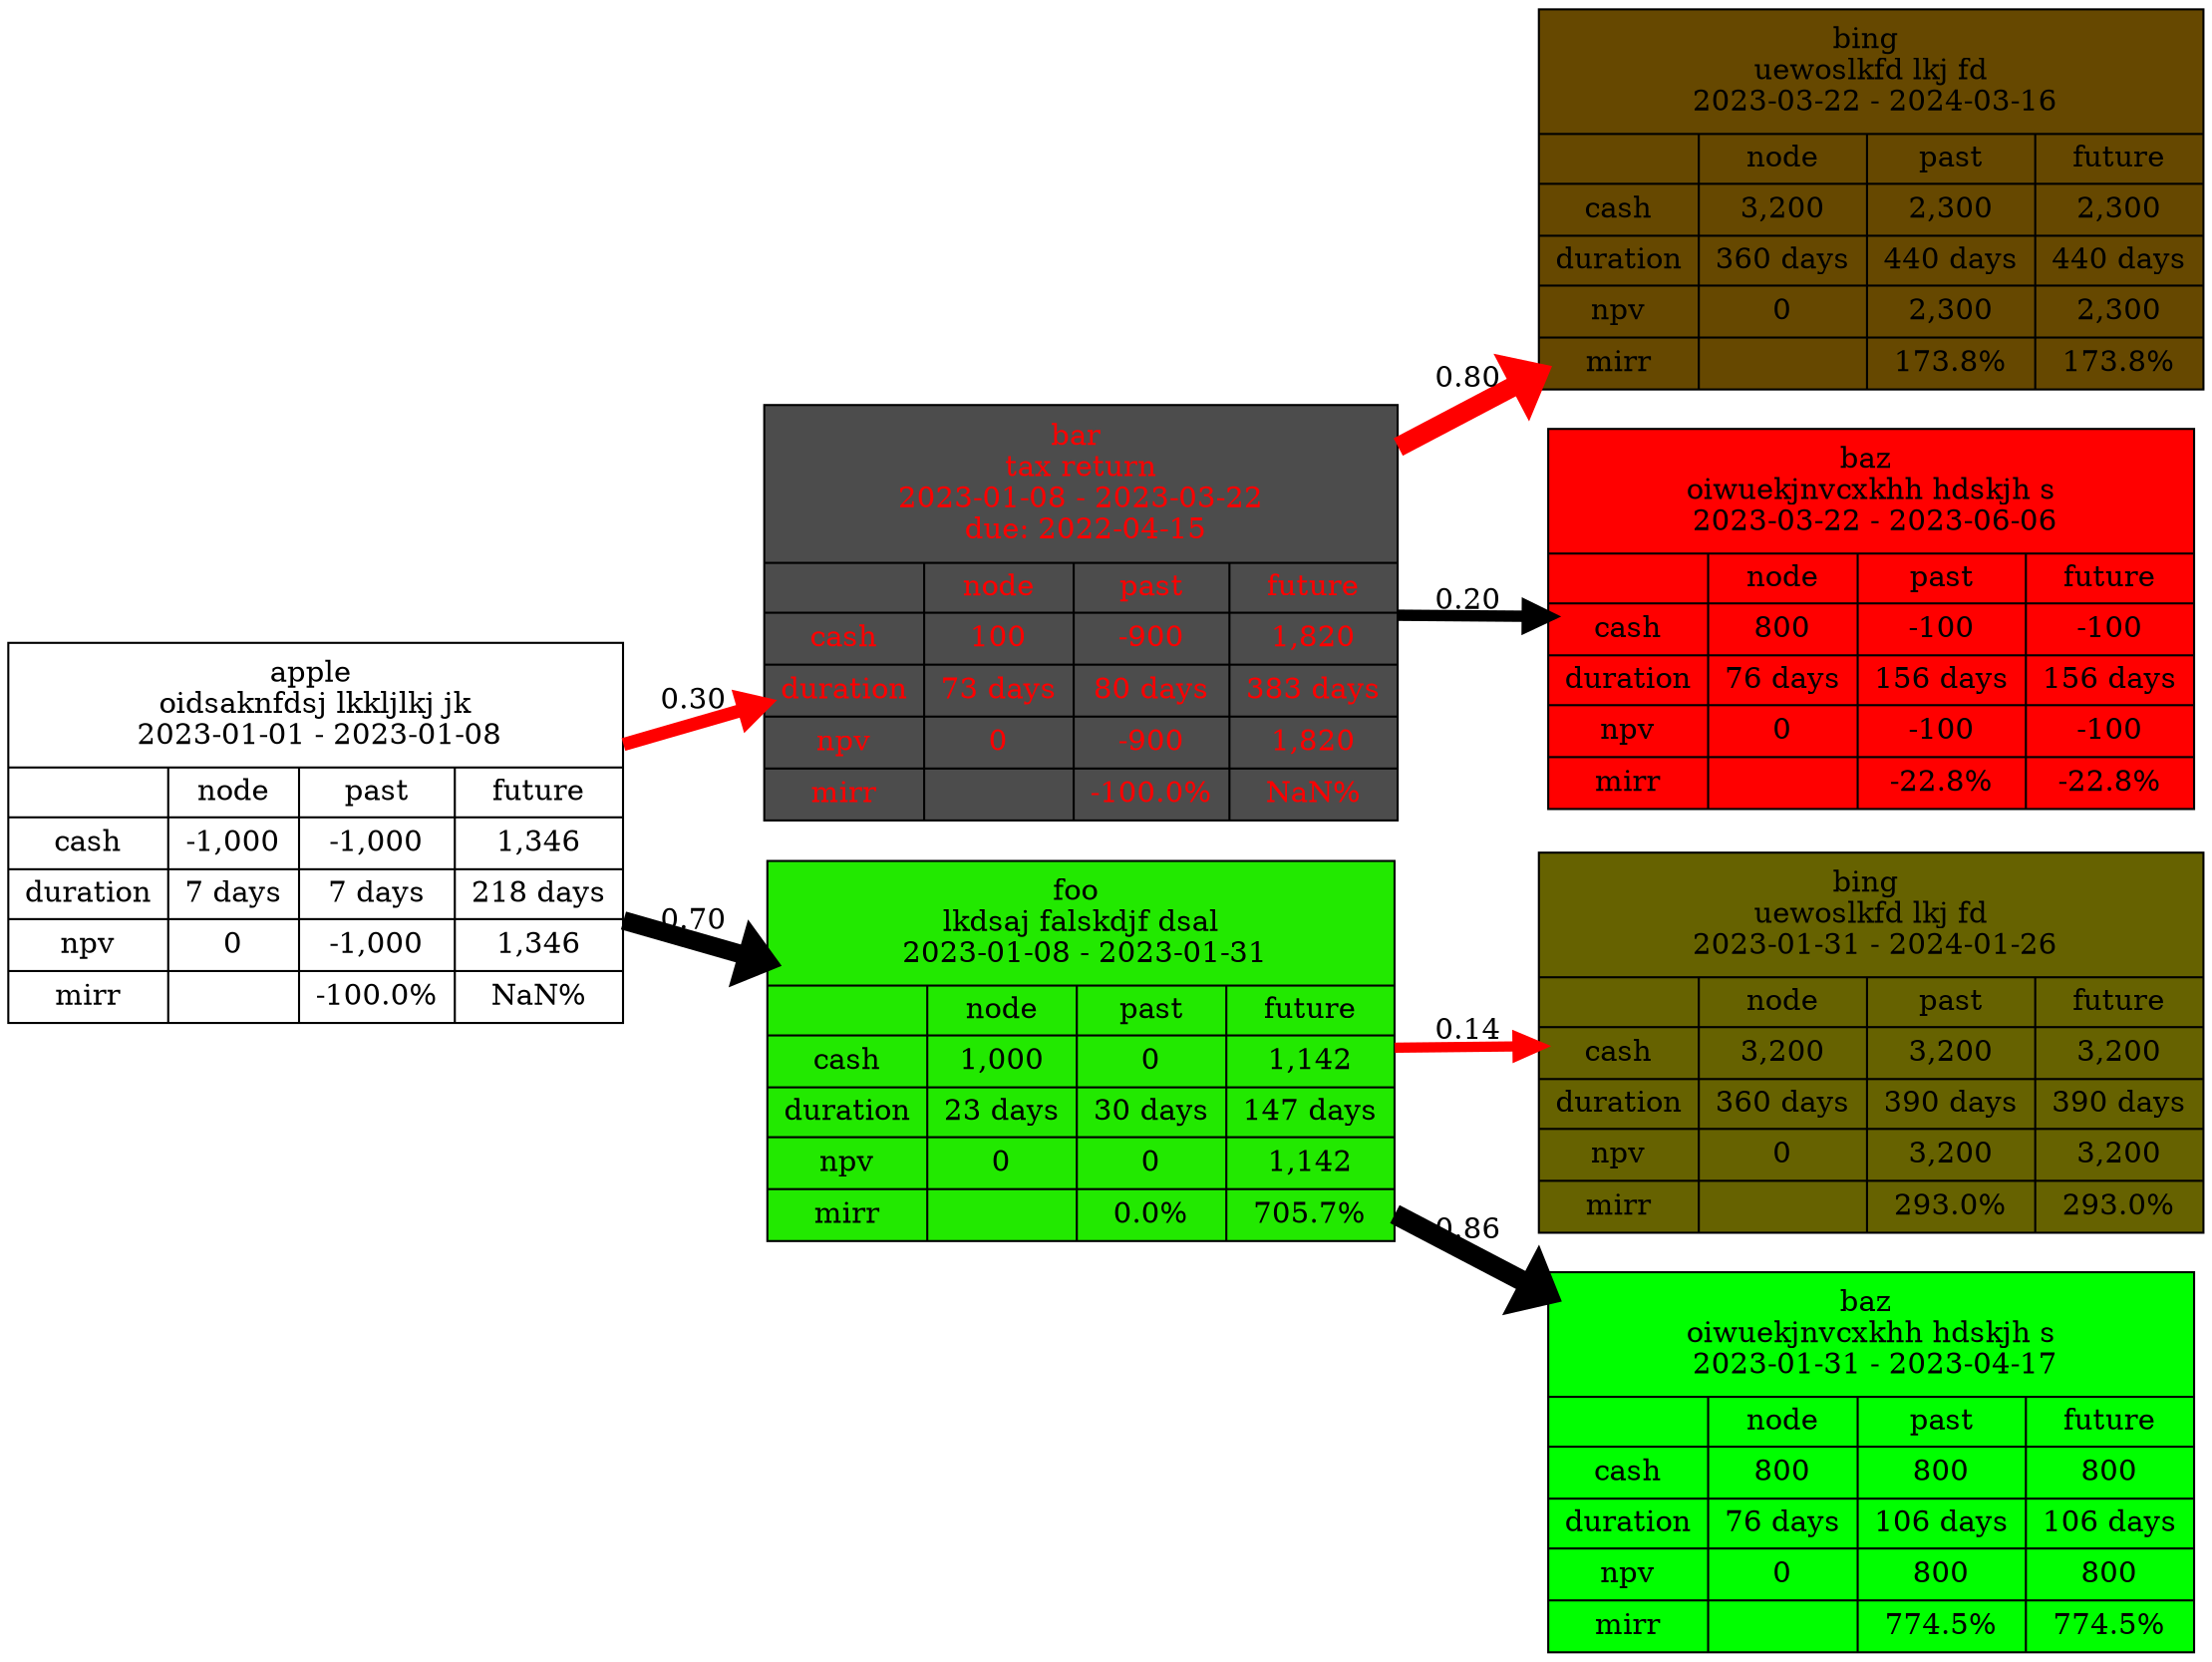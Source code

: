 digraph "" {
	graph [bb="0,0,878.73,788.4",
		rankdir=LR
	];
	node [fillcolor=lightgrey,
		fontcolor=black,
		label="\N",
		shape=ellipse
	];
	edge [color=black,
		penwidth=1.0
	];
	"0xc0002384e0"	 [fillcolor=white,
		height=2.5472,
		label="apple \n oidsaknfdsj lkkljlkj jk \n 2023-01-01 - 2023-01-08 | { {|cash|duration|npv|mirr} | {node     | -1,000 | 7 days | 0 | } | {\
past     | -1,000 | 7 days | -1,000 | -100.0%} | {future   | 1,346 | 218 days | 1,346 | NaN%}}",
		pos="122.4,393.7",
		rects="-4.2633e-14,426.5,244.8,484.9 -4.2633e-14,401.7,62.656,426.5 -4.2633e-14,376.9,62.656,401.7 -4.2633e-14,352.1,62.656,376.9 -4.2633e-14,\
327.3,62.656,352.1 -4.2633e-14,302.5,62.656,327.3 62.656,401.7,114.82,426.5 62.656,376.9,114.82,401.7 62.656,352.1,114.82,376.9 \
62.656,327.3,114.82,352.1 62.656,302.5,114.82,327.3 114.82,401.7,178.64,426.5 114.82,376.9,178.64,401.7 114.82,352.1,178.64,376.9 \
114.82,327.3,178.64,352.1 114.82,302.5,178.64,327.3 178.64,401.7,244.8,426.5 178.64,376.9,244.8,401.7 178.64,352.1,244.8,376.9 178.64,\
327.3,244.8,352.1 178.64,302.5,244.8,327.3",
		shape=record,
		style=filled,
		width=3.4];
	"0xc000238680"	 [fillcolor="0.0 0.0 0.3",
		fontcolor="0.000 1.0 1.0",
		height=2.7806,
		label="bar \n tax return \n 2023-01-08 - 2023-03-22 \n due: 2022-04-15 | { {|cash|duration|npv|mirr} | {node     | 100 | 73 days | 0 | } | {\
past     | -900 | 80 days | -900 | -100.0%} | {future   | 1,820 | 383 days | 1,820 | NaN%}}",
		pos="431.2,498.7",
		rects="305.3,523.1,557.09,598.3 305.3,498.3,367.95,523.1 305.3,473.5,367.95,498.3 305.3,448.7,367.95,473.5 305.3,423.9,367.95,448.7 305.3,\
399.1,367.95,423.9 367.95,498.3,427.11,523.1 367.95,473.5,427.11,498.3 367.95,448.7,427.11,473.5 367.95,423.9,427.11,448.7 367.95,\
399.1,427.11,423.9 427.11,498.3,490.93,523.1 427.11,473.5,490.93,498.3 427.11,448.7,490.93,473.5 427.11,423.9,490.93,448.7 427.11,\
399.1,490.93,423.9 490.93,498.3,557.09,523.1 490.93,473.5,557.09,498.3 490.93,448.7,557.09,473.5 490.93,423.9,557.09,448.7 490.93,\
399.1,557.09,423.9",
		shape=record,
		style=filled,
		width=3.4972];
	"0xc0002384e0" -> "0xc000238680"	 [color=red,
		label=0.30,
		lp="275.05,457.1",
		penwidth=6.324555320336759,
		pos="e,305.06,455.81 244.89,435.35 261.43,440.97 278.48,446.77 295.23,452.47"];
	"0xc000238b60"	 [fillcolor="0.309 1.0 0.911",
		height=2.5472,
		label="foo \n lkdsaj falskdjf dsal \n 2023-01-08 - 2023-01-31 | { {|cash|duration|npv|mirr} | {node     | 1,000 | 23 days | 0 | } | {past     | \
0 | 30 days | 0 | 0.0%} | {future   | 1,142 | 147 days | 1,142 | 705.7%}}",
		pos="431.2,288.7",
		rects="307.63,321.5,554.76,379.9 307.63,296.7,370.28,321.5 307.63,271.9,370.28,296.7 307.63,247.1,370.28,271.9 307.63,222.3,370.28,247.1 \
307.63,197.5,370.28,222.3 370.28,296.7,429.44,321.5 370.28,271.9,429.44,296.7 370.28,247.1,429.44,271.9 370.28,222.3,429.44,247.1 \
370.28,197.5,429.44,222.3 429.44,296.7,488.6,321.5 429.44,271.9,488.6,296.7 429.44,247.1,488.6,271.9 429.44,222.3,488.6,247.1 429.44,\
197.5,488.6,222.3 488.6,296.7,554.76,321.5 488.6,271.9,554.76,296.7 488.6,247.1,554.76,271.9 488.6,222.3,554.76,247.1 488.6,197.5,\
554.76,222.3",
		shape=record,
		style=filled,
		width=3.4324];
	"0xc0002384e0" -> "0xc000238b60"	 [label=0.70,
		lp="275.05,352.1",
		penwidth=8.94427190999916,
		pos="e,307.59,330.73 244.89,352.05 262.29,346.13 280.26,340.02 297.86,334.04"];
	"0xc000238820"	 [fillcolor="0.118 1.0 0.400",
		height=2.5472,
		label="bing \n uewoslkfd lkj fd \n 2023-03-22 - 2024-03-16 | { {|cash|duration|npv|mirr} | {node     | 3,200 | 360 days | 0 | } | {past     | \
2,300 | 440 days | 2,300 | 173.8%} | {future   | 2,300 | 440 days | 2,300 | 173.8%}}",
		pos="748.16,696.7",
		rects="617.59,729.5,878.73,787.9 617.59,704.7,680.25,729.5 617.59,679.9,680.25,704.7 617.59,655.1,680.25,679.9 617.59,630.3,680.25,655.1 \
617.59,605.5,680.25,630.3 680.25,704.7,746.41,729.5 680.25,679.9,746.41,704.7 680.25,655.1,746.41,679.9 680.25,630.3,746.41,655.1 \
680.25,605.5,746.41,630.3 746.41,704.7,812.57,729.5 746.41,679.9,812.57,704.7 746.41,655.1,812.57,679.9 746.41,630.3,812.57,655.1 \
746.41,605.5,812.57,630.3 812.57,704.7,878.73,729.5 812.57,679.9,878.73,704.7 812.57,655.1,878.73,679.9 812.57,630.3,878.73,655.1 \
812.57,605.5,878.73,630.3",
		shape=record,
		style=filled,
		width=3.6269];
	"0xc000238680" -> "0xc000238820"	 [color=red,
		label=0.80,
		lp="587.34,611.1",
		penwidth=9.486832980505138,
		pos="e,617.48,615.07 557.38,577.52 574.21,588.04 591.55,598.87 608.6,609.52"];
	"0xc0002389c0"	 [fillcolor="0.000 1.0 1.000",
		height=2.5472,
		label="baz \n oiwuekjnvcxkhh hdskjh s \n 2023-03-22 - 2023-06-06 | { {|cash|duration|npv|mirr} | {node     | 800 | 76 days | 0 | } | {past     | \
-100 | 156 days | -100 | -22.8%} | {future   | -100 | 156 days | -100 | -22.8%}}",
		pos="748.16,495.7",
		rects="621.09,528.5,875.23,586.9 621.09,503.7,683.75,528.5 621.09,478.9,683.75,503.7 621.09,454.1,683.75,478.9 621.09,429.3,683.75,454.1 \
621.09,404.5,683.75,429.3 683.75,503.7,742.91,528.5 683.75,478.9,742.91,503.7 683.75,454.1,742.91,478.9 683.75,429.3,742.91,454.1 \
683.75,404.5,742.91,429.3 742.91,503.7,809.07,528.5 742.91,478.9,809.07,503.7 742.91,454.1,809.07,478.9 742.91,429.3,809.07,454.1 \
742.91,404.5,809.07,429.3 809.07,503.7,875.23,528.5 809.07,478.9,875.23,503.7 809.07,454.1,875.23,478.9 809.07,429.3,875.23,454.1 \
809.07,404.5,875.23,429.3",
		shape=record,
		style=filled,
		width=3.5296];
	"0xc000238680" -> "0xc0002389c0"	 [label=0.20,
		lp="587.34,505.1",
		penwidth=5.477225575051662,
		pos="e,620.86,496.9 557.38,497.51 574.84,497.34 592.85,497.17 610.51,497"];
	"0xc000238d00"	 [fillcolor="0.161 1.0 0.400",
		height=2.5472,
		label="bing \n uewoslkfd lkj fd \n 2023-01-31 - 2024-01-26 | { {|cash|duration|npv|mirr} | {node     | 3,200 | 360 days | 0 | } | {past     | \
3,200 | 390 days | 3,200 | 293.0%} | {future   | 3,200 | 390 days | 3,200 | 293.0%}}",
		pos="748.16,292.7",
		rects="617.59,325.5,878.73,383.9 617.59,300.7,680.25,325.5 617.59,275.9,680.25,300.7 617.59,251.1,680.25,275.9 617.59,226.3,680.25,251.1 \
617.59,201.5,680.25,226.3 680.25,300.7,746.41,325.5 680.25,275.9,746.41,300.7 680.25,251.1,746.41,275.9 680.25,226.3,746.41,251.1 \
680.25,201.5,746.41,226.3 746.41,300.7,812.57,325.5 746.41,275.9,812.57,300.7 746.41,251.1,812.57,275.9 746.41,226.3,812.57,251.1 \
746.41,201.5,812.57,226.3 812.57,300.7,878.73,325.5 812.57,275.9,878.73,300.7 812.57,251.1,878.73,275.9 812.57,226.3,878.73,251.1 \
812.57,201.5,878.73,226.3",
		shape=record,
		style=filled,
		width=3.6269];
	"0xc000238b60" -> "0xc000238d00"	 [color=red,
		label=0.14,
		lp="587.34,299.1",
		penwidth=4.928053803045811,
		pos="e,617.54,291.05 555.1,290.26 572.23,290.48 589.92,290.7 607.33,290.92"];
	"0xc000238ea0"	 [fillcolor="0.333 1.0 1.000",
		height=2.5472,
		label="baz \n oiwuekjnvcxkhh hdskjh s \n 2023-01-31 - 2023-04-17 | { {|cash|duration|npv|mirr} | {node     | 800 | 76 days | 0 | } | {past     | \
800 | 106 days | 800 | 774.5%} | {future   | 800 | 106 days | 800 | 774.5%}}",
		pos="748.16,91.7",
		rects="621.09,124.5,875.23,182.9 621.09,99.7,683.75,124.5 621.09,74.9,683.75,99.7 621.09,50.1,683.75,74.9 621.09,25.3,683.75,50.1 621.09,\
0.5,683.75,25.3 683.75,99.7,742.91,124.5 683.75,74.9,742.91,99.7 683.75,50.1,742.91,74.9 683.75,25.3,742.91,50.1 683.75,0.5,742.91,\
25.3 742.91,99.7,809.07,124.5 742.91,74.9,809.07,99.7 742.91,50.1,809.07,74.9 742.91,25.3,809.07,50.1 742.91,0.5,809.07,25.3 809.07,\
99.7,875.23,124.5 809.07,74.9,875.23,99.7 809.07,50.1,875.23,74.9 809.07,25.3,875.23,50.1 809.07,0.5,875.23,25.3",
		shape=record,
		style=filled,
		width=3.5296];
	"0xc000238b60" -> "0xc000238ea0"	 [label=0.86,
		lp="587.34,204.1",
		penwidth=9.783367810436532,
		pos="e,620.95,170.77 555.1,211.69 573.85,200.04 593.27,187.96 612.26,176.17"];
}
